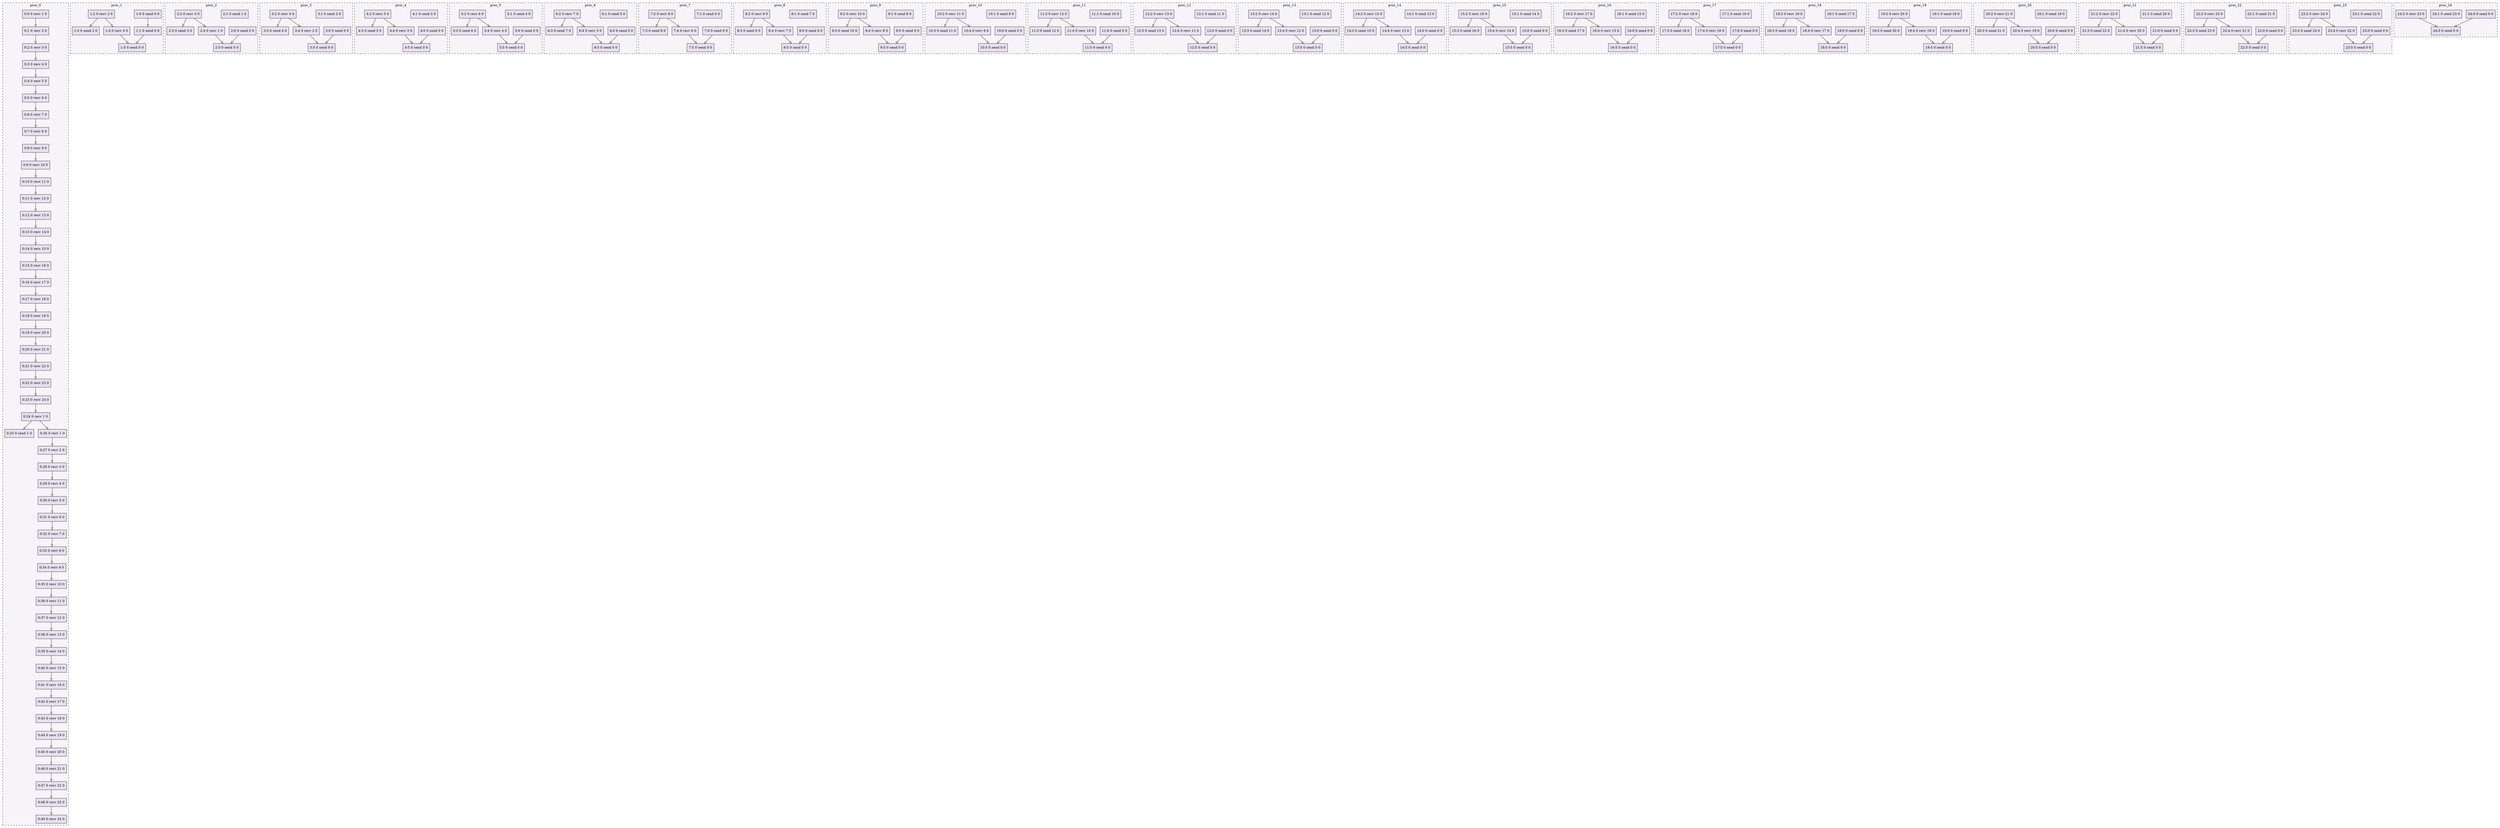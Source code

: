 digraph{node[shape=record style=filled colorscheme=purd9 fillcolor=2];subgraph cluster0{style=dashed;colorscheme=purd9;bgcolor=1;edge[arrowhead=empty];label=proc_0;0[label="0:0 0 recv 1 0"];1[label="0:1 0 recv 2 0"];2[label="0:2 0 recv 3 0"];3[label="0:3 0 recv 4 0"];4[label="0:4 0 recv 5 0"];5[label="0:5 0 recv 6 0"];6[label="0:6 0 recv 7 0"];7[label="0:7 0 recv 8 0"];8[label="0:8 0 recv 9 0"];9[label="0:9 0 recv 10 0"];10[label="0:10 0 recv 11 0"];11[label="0:11 0 recv 12 0"];12[label="0:12 0 recv 13 0"];13[label="0:13 0 recv 14 0"];14[label="0:14 0 recv 15 0"];15[label="0:15 0 recv 16 0"];16[label="0:16 0 recv 17 0"];17[label="0:17 0 recv 18 0"];18[label="0:18 0 recv 19 0"];19[label="0:19 0 recv 20 0"];20[label="0:20 0 recv 21 0"];21[label="0:21 0 recv 22 0"];22[label="0:22 0 recv 23 0"];23[label="0:23 0 recv 24 0"];24[label="0:24 0 recv 1 0"];25[label="0:25 0 send 1 0"];26[label="0:26 0 recv 1 0"];27[label="0:27 0 recv 2 0"];28[label="0:28 0 recv 3 0"];29[label="0:29 0 recv 4 0"];30[label="0:30 0 recv 5 0"];31[label="0:31 0 recv 6 0"];32[label="0:32 0 recv 7 0"];33[label="0:33 0 recv 8 0"];34[label="0:34 0 recv 9 0"];35[label="0:35 0 recv 10 0"];36[label="0:36 0 recv 11 0"];37[label="0:37 0 recv 12 0"];38[label="0:38 0 recv 13 0"];39[label="0:39 0 recv 14 0"];40[label="0:40 0 recv 15 0"];41[label="0:41 0 recv 16 0"];42[label="0:42 0 recv 17 0"];43[label="0:43 0 recv 18 0"];44[label="0:44 0 recv 19 0"];45[label="0:45 0 recv 20 0"];46[label="0:46 0 recv 21 0"];47[label="0:47 0 recv 22 0"];48[label="0:48 0 recv 23 0"];49[label="0:49 0 recv 24 0"];0->1;1->2;2->3;3->4;4->5;5->6;6->7;7->8;8->9;9->10;10->11;11->12;12->13;13->14;14->15;15->16;16->17;17->18;18->19;19->20;20->21;21->22;22->23;23->24;24->25;24->26;26->27;27->28;28->29;29->30;30->31;31->32;32->33;33->34;34->35;35->36;36->37;37->38;38->39;39->40;40->41;41->42;42->43;43->44;44->45;45->46;46->47;47->48;48->49;}subgraph cluster1{style=dashed;colorscheme=purd9;bgcolor=1;edge[arrowhead=empty];label=proc_1;50[label="1:0 0 send 0 0"];51[label="1:1 0 send 0 0"];52[label="1:2 0 recv 2 0"];53[label="1:3 0 send 2 0"];54[label="1:4 0 recv 0 0"];55[label="1:5 0 send 0 0"];50->51;52->53;52->54;54->55;51->55;}subgraph cluster2{style=dashed;colorscheme=purd9;bgcolor=1;edge[arrowhead=empty];label=proc_2;56[label="2:0 0 send 0 0"];57[label="2:1 0 send 1 0"];58[label="2:2 0 recv 3 0"];59[label="2:3 0 send 3 0"];60[label="2:4 0 recv 1 0"];61[label="2:5 0 send 0 0"];58->59;58->60;60->61;56->61;}subgraph cluster3{style=dashed;colorscheme=purd9;bgcolor=1;edge[arrowhead=empty];label=proc_3;62[label="3:0 0 send 0 0"];63[label="3:1 0 send 2 0"];64[label="3:2 0 recv 4 0"];65[label="3:3 0 send 4 0"];66[label="3:4 0 recv 2 0"];67[label="3:5 0 send 0 0"];64->65;64->66;66->67;62->67;}subgraph cluster4{style=dashed;colorscheme=purd9;bgcolor=1;edge[arrowhead=empty];label=proc_4;68[label="4:0 0 send 0 0"];69[label="4:1 0 send 3 0"];70[label="4:2 0 recv 5 0"];71[label="4:3 0 send 5 0"];72[label="4:4 0 recv 3 0"];73[label="4:5 0 send 0 0"];70->71;70->72;72->73;68->73;}subgraph cluster5{style=dashed;colorscheme=purd9;bgcolor=1;edge[arrowhead=empty];label=proc_5;74[label="5:0 0 send 0 0"];75[label="5:1 0 send 4 0"];76[label="5:2 0 recv 6 0"];77[label="5:3 0 send 6 0"];78[label="5:4 0 recv 4 0"];79[label="5:5 0 send 0 0"];76->77;76->78;78->79;74->79;}subgraph cluster6{style=dashed;colorscheme=purd9;bgcolor=1;edge[arrowhead=empty];label=proc_6;80[label="6:0 0 send 0 0"];81[label="6:1 0 send 5 0"];82[label="6:2 0 recv 7 0"];83[label="6:3 0 send 7 0"];84[label="6:4 0 recv 5 0"];85[label="6:5 0 send 0 0"];82->83;82->84;84->85;80->85;}subgraph cluster7{style=dashed;colorscheme=purd9;bgcolor=1;edge[arrowhead=empty];label=proc_7;86[label="7:0 0 send 0 0"];87[label="7:1 0 send 6 0"];88[label="7:2 0 recv 8 0"];89[label="7:3 0 send 8 0"];90[label="7:4 0 recv 6 0"];91[label="7:5 0 send 0 0"];88->89;88->90;90->91;86->91;}subgraph cluster8{style=dashed;colorscheme=purd9;bgcolor=1;edge[arrowhead=empty];label=proc_8;92[label="8:0 0 send 0 0"];93[label="8:1 0 send 7 0"];94[label="8:2 0 recv 9 0"];95[label="8:3 0 send 9 0"];96[label="8:4 0 recv 7 0"];97[label="8:5 0 send 0 0"];94->95;94->96;96->97;92->97;}subgraph cluster9{style=dashed;colorscheme=purd9;bgcolor=1;edge[arrowhead=empty];label=proc_9;98[label="9:0 0 send 0 0"];99[label="9:1 0 send 8 0"];100[label="9:2 0 recv 10 0"];101[label="9:3 0 send 10 0"];102[label="9:4 0 recv 8 0"];103[label="9:5 0 send 0 0"];100->101;100->102;102->103;98->103;}subgraph cluster10{style=dashed;colorscheme=purd9;bgcolor=1;edge[arrowhead=empty];label=proc_10;104[label="10:0 0 send 0 0"];105[label="10:1 0 send 9 0"];106[label="10:2 0 recv 11 0"];107[label="10:3 0 send 11 0"];108[label="10:4 0 recv 9 0"];109[label="10:5 0 send 0 0"];106->107;106->108;108->109;104->109;}subgraph cluster11{style=dashed;colorscheme=purd9;bgcolor=1;edge[arrowhead=empty];label=proc_11;110[label="11:0 0 send 0 0"];111[label="11:1 0 send 10 0"];112[label="11:2 0 recv 12 0"];113[label="11:3 0 send 12 0"];114[label="11:4 0 recv 10 0"];115[label="11:5 0 send 0 0"];112->113;112->114;114->115;110->115;}subgraph cluster12{style=dashed;colorscheme=purd9;bgcolor=1;edge[arrowhead=empty];label=proc_12;116[label="12:0 0 send 0 0"];117[label="12:1 0 send 11 0"];118[label="12:2 0 recv 13 0"];119[label="12:3 0 send 13 0"];120[label="12:4 0 recv 11 0"];121[label="12:5 0 send 0 0"];118->119;118->120;120->121;116->121;}subgraph cluster13{style=dashed;colorscheme=purd9;bgcolor=1;edge[arrowhead=empty];label=proc_13;122[label="13:0 0 send 0 0"];123[label="13:1 0 send 12 0"];124[label="13:2 0 recv 14 0"];125[label="13:3 0 send 14 0"];126[label="13:4 0 recv 12 0"];127[label="13:5 0 send 0 0"];124->125;124->126;126->127;122->127;}subgraph cluster14{style=dashed;colorscheme=purd9;bgcolor=1;edge[arrowhead=empty];label=proc_14;128[label="14:0 0 send 0 0"];129[label="14:1 0 send 13 0"];130[label="14:2 0 recv 15 0"];131[label="14:3 0 send 15 0"];132[label="14:4 0 recv 13 0"];133[label="14:5 0 send 0 0"];130->131;130->132;132->133;128->133;}subgraph cluster15{style=dashed;colorscheme=purd9;bgcolor=1;edge[arrowhead=empty];label=proc_15;134[label="15:0 0 send 0 0"];135[label="15:1 0 send 14 0"];136[label="15:2 0 recv 16 0"];137[label="15:3 0 send 16 0"];138[label="15:4 0 recv 14 0"];139[label="15:5 0 send 0 0"];136->137;136->138;138->139;134->139;}subgraph cluster16{style=dashed;colorscheme=purd9;bgcolor=1;edge[arrowhead=empty];label=proc_16;140[label="16:0 0 send 0 0"];141[label="16:1 0 send 15 0"];142[label="16:2 0 recv 17 0"];143[label="16:3 0 send 17 0"];144[label="16:4 0 recv 15 0"];145[label="16:5 0 send 0 0"];142->143;142->144;144->145;140->145;}subgraph cluster17{style=dashed;colorscheme=purd9;bgcolor=1;edge[arrowhead=empty];label=proc_17;146[label="17:0 0 send 0 0"];147[label="17:1 0 send 16 0"];148[label="17:2 0 recv 18 0"];149[label="17:3 0 send 18 0"];150[label="17:4 0 recv 16 0"];151[label="17:5 0 send 0 0"];148->149;148->150;150->151;146->151;}subgraph cluster18{style=dashed;colorscheme=purd9;bgcolor=1;edge[arrowhead=empty];label=proc_18;152[label="18:0 0 send 0 0"];153[label="18:1 0 send 17 0"];154[label="18:2 0 recv 19 0"];155[label="18:3 0 send 19 0"];156[label="18:4 0 recv 17 0"];157[label="18:5 0 send 0 0"];154->155;154->156;156->157;152->157;}subgraph cluster19{style=dashed;colorscheme=purd9;bgcolor=1;edge[arrowhead=empty];label=proc_19;158[label="19:0 0 send 0 0"];159[label="19:1 0 send 18 0"];160[label="19:2 0 recv 20 0"];161[label="19:3 0 send 20 0"];162[label="19:4 0 recv 18 0"];163[label="19:5 0 send 0 0"];160->161;160->162;162->163;158->163;}subgraph cluster20{style=dashed;colorscheme=purd9;bgcolor=1;edge[arrowhead=empty];label=proc_20;164[label="20:0 0 send 0 0"];165[label="20:1 0 send 19 0"];166[label="20:2 0 recv 21 0"];167[label="20:3 0 send 21 0"];168[label="20:4 0 recv 19 0"];169[label="20:5 0 send 0 0"];166->167;166->168;168->169;164->169;}subgraph cluster21{style=dashed;colorscheme=purd9;bgcolor=1;edge[arrowhead=empty];label=proc_21;170[label="21:0 0 send 0 0"];171[label="21:1 0 send 20 0"];172[label="21:2 0 recv 22 0"];173[label="21:3 0 send 22 0"];174[label="21:4 0 recv 20 0"];175[label="21:5 0 send 0 0"];172->173;172->174;174->175;170->175;}subgraph cluster22{style=dashed;colorscheme=purd9;bgcolor=1;edge[arrowhead=empty];label=proc_22;176[label="22:0 0 send 0 0"];177[label="22:1 0 send 21 0"];178[label="22:2 0 recv 23 0"];179[label="22:3 0 send 23 0"];180[label="22:4 0 recv 21 0"];181[label="22:5 0 send 0 0"];178->179;178->180;180->181;176->181;}subgraph cluster23{style=dashed;colorscheme=purd9;bgcolor=1;edge[arrowhead=empty];label=proc_23;182[label="23:0 0 send 0 0"];183[label="23:1 0 send 22 0"];184[label="23:2 0 recv 24 0"];185[label="23:3 0 send 24 0"];186[label="23:4 0 recv 22 0"];187[label="23:5 0 send 0 0"];184->185;184->186;186->187;182->187;}subgraph cluster24{style=dashed;colorscheme=purd9;bgcolor=1;edge[arrowhead=empty];label=proc_24;188[label="24:0 0 send 0 0"];189[label="24:1 0 send 23 0"];190[label="24:2 0 recv 23 0"];191[label="24:3 0 send 0 0"];190->191;188->191;}}